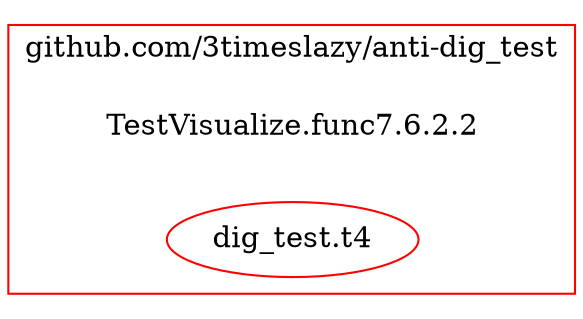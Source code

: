 digraph {
	rankdir=RL;
	graph [compound=true];
	
		subgraph cluster_0 {
			label = "github.com/3timeslazy/anti-dig_test";
			constructor_0 [shape=plaintext label="TestVisualize.func7.6.2.2"];
			color=red;
			"dig_test.t4" [label=<dig_test.t4>];
			
		}
		
		
	"dig_test.t4" [color=red];
	
}